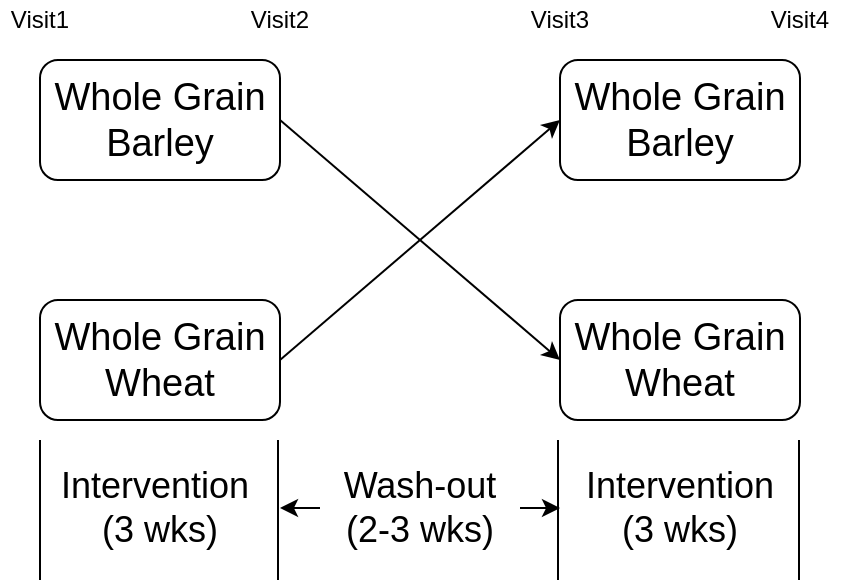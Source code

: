 <mxfile version="10.7.3" type="github"><diagram id="B2K1lodOsLSZMv1-mrgr" name="Page-1"><mxGraphModel dx="1403" dy="763" grid="1" gridSize="10" guides="1" tooltips="1" connect="1" arrows="1" fold="1" page="1" pageScale="1" pageWidth="1169" pageHeight="827" math="0" shadow="0"><root><mxCell id="0"/><mxCell id="1" parent="0"/><mxCell id="Gxzb2ZF-1TqZ9wlFqm3V-1" value="&lt;font style=&quot;font-size: 19px&quot;&gt;Whole Grain Barley&lt;/font&gt;" style="rounded=1;whiteSpace=wrap;html=1;" vertex="1" parent="1"><mxGeometry x="240" y="230" width="120" height="60" as="geometry"/></mxCell><mxCell id="Gxzb2ZF-1TqZ9wlFqm3V-2" value="&lt;font style=&quot;font-size: 19px&quot;&gt;Whole Grain Barley&lt;/font&gt;" style="rounded=1;whiteSpace=wrap;html=1;" vertex="1" parent="1"><mxGeometry x="500" y="230" width="120" height="60" as="geometry"/></mxCell><mxCell id="Gxzb2ZF-1TqZ9wlFqm3V-3" value="&lt;font style=&quot;font-size: 19px&quot;&gt;Whole Grain Wheat&lt;/font&gt;" style="rounded=1;whiteSpace=wrap;html=1;" vertex="1" parent="1"><mxGeometry x="240" y="350" width="120" height="60" as="geometry"/></mxCell><mxCell id="Gxzb2ZF-1TqZ9wlFqm3V-4" value="&lt;font style=&quot;font-size: 19px&quot;&gt;Whole Grain Wheat&lt;/font&gt;" style="rounded=1;whiteSpace=wrap;html=1;" vertex="1" parent="1"><mxGeometry x="500" y="350" width="120" height="60" as="geometry"/></mxCell><mxCell id="Gxzb2ZF-1TqZ9wlFqm3V-5" value="" style="endArrow=classic;html=1;exitX=1;exitY=0.5;exitDx=0;exitDy=0;entryX=0;entryY=0.5;entryDx=0;entryDy=0;" edge="1" parent="1" source="Gxzb2ZF-1TqZ9wlFqm3V-1" target="Gxzb2ZF-1TqZ9wlFqm3V-4"><mxGeometry width="50" height="50" relative="1" as="geometry"><mxPoint x="370" y="280" as="sourcePoint"/><mxPoint x="420" y="230" as="targetPoint"/></mxGeometry></mxCell><mxCell id="Gxzb2ZF-1TqZ9wlFqm3V-6" value="" style="endArrow=classic;html=1;exitX=1;exitY=0.5;exitDx=0;exitDy=0;entryX=0;entryY=0.5;entryDx=0;entryDy=0;" edge="1" parent="1" source="Gxzb2ZF-1TqZ9wlFqm3V-3" target="Gxzb2ZF-1TqZ9wlFqm3V-2"><mxGeometry width="50" height="50" relative="1" as="geometry"><mxPoint x="370" y="273.333" as="sourcePoint"/><mxPoint x="510" y="393.333" as="targetPoint"/></mxGeometry></mxCell><mxCell id="Gxzb2ZF-1TqZ9wlFqm3V-17" value="" style="edgeStyle=orthogonalEdgeStyle;rounded=0;orthogonalLoop=1;jettySize=auto;html=1;" edge="1" parent="1" source="Gxzb2ZF-1TqZ9wlFqm3V-7"><mxGeometry relative="1" as="geometry"><mxPoint x="500" y="454" as="targetPoint"/></mxGeometry></mxCell><mxCell id="Gxzb2ZF-1TqZ9wlFqm3V-7" value="&lt;font style=&quot;font-size: 18px&quot;&gt;Wash-out&lt;br&gt;(2-3 wks)&lt;br&gt;&lt;/font&gt;" style="text;html=1;strokeColor=none;fillColor=none;align=center;verticalAlign=middle;whiteSpace=wrap;rounded=0;" vertex="1" parent="1"><mxGeometry x="380" y="449" width="100" height="10" as="geometry"/></mxCell><mxCell id="Gxzb2ZF-1TqZ9wlFqm3V-10" value="" style="endArrow=none;html=1;" edge="1" parent="1"><mxGeometry width="50" height="50" relative="1" as="geometry"><mxPoint x="359" y="490" as="sourcePoint"/><mxPoint x="359" y="420" as="targetPoint"/></mxGeometry></mxCell><mxCell id="Gxzb2ZF-1TqZ9wlFqm3V-12" value="" style="endArrow=none;html=1;" edge="1" parent="1"><mxGeometry width="50" height="50" relative="1" as="geometry"><mxPoint x="499" y="490" as="sourcePoint"/><mxPoint x="499" y="420" as="targetPoint"/></mxGeometry></mxCell><mxCell id="Gxzb2ZF-1TqZ9wlFqm3V-13" value="" style="endArrow=none;html=1;" edge="1" parent="1"><mxGeometry width="50" height="50" relative="1" as="geometry"><mxPoint x="240" y="490" as="sourcePoint"/><mxPoint x="240" y="420" as="targetPoint"/></mxGeometry></mxCell><mxCell id="Gxzb2ZF-1TqZ9wlFqm3V-14" value="" style="endArrow=none;html=1;" edge="1" parent="1"><mxGeometry width="50" height="50" relative="1" as="geometry"><mxPoint x="619.5" y="490" as="sourcePoint"/><mxPoint x="619.5" y="420" as="targetPoint"/></mxGeometry></mxCell><mxCell id="Gxzb2ZF-1TqZ9wlFqm3V-15" value="" style="endArrow=classic;html=1;" edge="1" parent="1" source="Gxzb2ZF-1TqZ9wlFqm3V-7"><mxGeometry width="50" height="50" relative="1" as="geometry"><mxPoint x="240" y="560" as="sourcePoint"/><mxPoint x="360" y="454" as="targetPoint"/></mxGeometry></mxCell><mxCell id="Gxzb2ZF-1TqZ9wlFqm3V-18" value="Visit1" style="text;html=1;strokeColor=none;fillColor=none;align=center;verticalAlign=middle;whiteSpace=wrap;rounded=0;" vertex="1" parent="1"><mxGeometry x="220" y="200" width="40" height="20" as="geometry"/></mxCell><mxCell id="Gxzb2ZF-1TqZ9wlFqm3V-19" value="Visit2" style="text;html=1;strokeColor=none;fillColor=none;align=center;verticalAlign=middle;whiteSpace=wrap;rounded=0;" vertex="1" parent="1"><mxGeometry x="340" y="200" width="40" height="20" as="geometry"/></mxCell><mxCell id="Gxzb2ZF-1TqZ9wlFqm3V-20" value="Visit3" style="text;html=1;strokeColor=none;fillColor=none;align=center;verticalAlign=middle;whiteSpace=wrap;rounded=0;" vertex="1" parent="1"><mxGeometry x="480" y="200" width="40" height="20" as="geometry"/></mxCell><mxCell id="Gxzb2ZF-1TqZ9wlFqm3V-21" value="Visit4&lt;br&gt;" style="text;html=1;strokeColor=none;fillColor=none;align=center;verticalAlign=middle;whiteSpace=wrap;rounded=0;" vertex="1" parent="1"><mxGeometry x="600" y="200" width="40" height="20" as="geometry"/></mxCell><mxCell id="Gxzb2ZF-1TqZ9wlFqm3V-23" value="&lt;font style=&quot;font-size: 18px&quot;&gt;Intervention&amp;nbsp;&lt;br&gt;(3 wks)&lt;br&gt;&lt;/font&gt;" style="text;html=1;strokeColor=none;fillColor=none;align=center;verticalAlign=middle;whiteSpace=wrap;rounded=0;" vertex="1" parent="1"><mxGeometry x="250" y="449" width="100" height="10" as="geometry"/></mxCell><mxCell id="Gxzb2ZF-1TqZ9wlFqm3V-27" value="&lt;font style=&quot;font-size: 18px&quot;&gt;Intervention&lt;br&gt;(3 wks)&lt;br&gt;&lt;/font&gt;" style="text;html=1;strokeColor=none;fillColor=none;align=center;verticalAlign=middle;whiteSpace=wrap;rounded=0;" vertex="1" parent="1"><mxGeometry x="510" y="449" width="100" height="10" as="geometry"/></mxCell></root></mxGraphModel></diagram></mxfile>